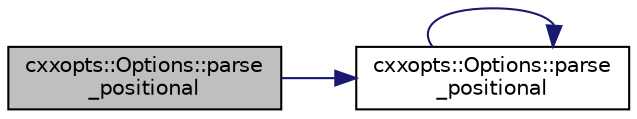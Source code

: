 digraph "cxxopts::Options::parse_positional"
{
 // LATEX_PDF_SIZE
  edge [fontname="Helvetica",fontsize="10",labelfontname="Helvetica",labelfontsize="10"];
  node [fontname="Helvetica",fontsize="10",shape=record];
  rankdir="LR";
  Node1 [label="cxxopts::Options::parse\l_positional",height=0.2,width=0.4,color="black", fillcolor="grey75", style="filled", fontcolor="black",tooltip=" "];
  Node1 -> Node2 [color="midnightblue",fontsize="10",style="solid",fontname="Helvetica"];
  Node2 [label="cxxopts::Options::parse\l_positional",height=0.2,width=0.4,color="black", fillcolor="white", style="filled",URL="$classcxxopts_1_1_options.html#a08d69938b38f43d9bc534ec3b60e672b",tooltip=" "];
  Node2 -> Node2 [color="midnightblue",fontsize="10",style="solid",fontname="Helvetica"];
}
